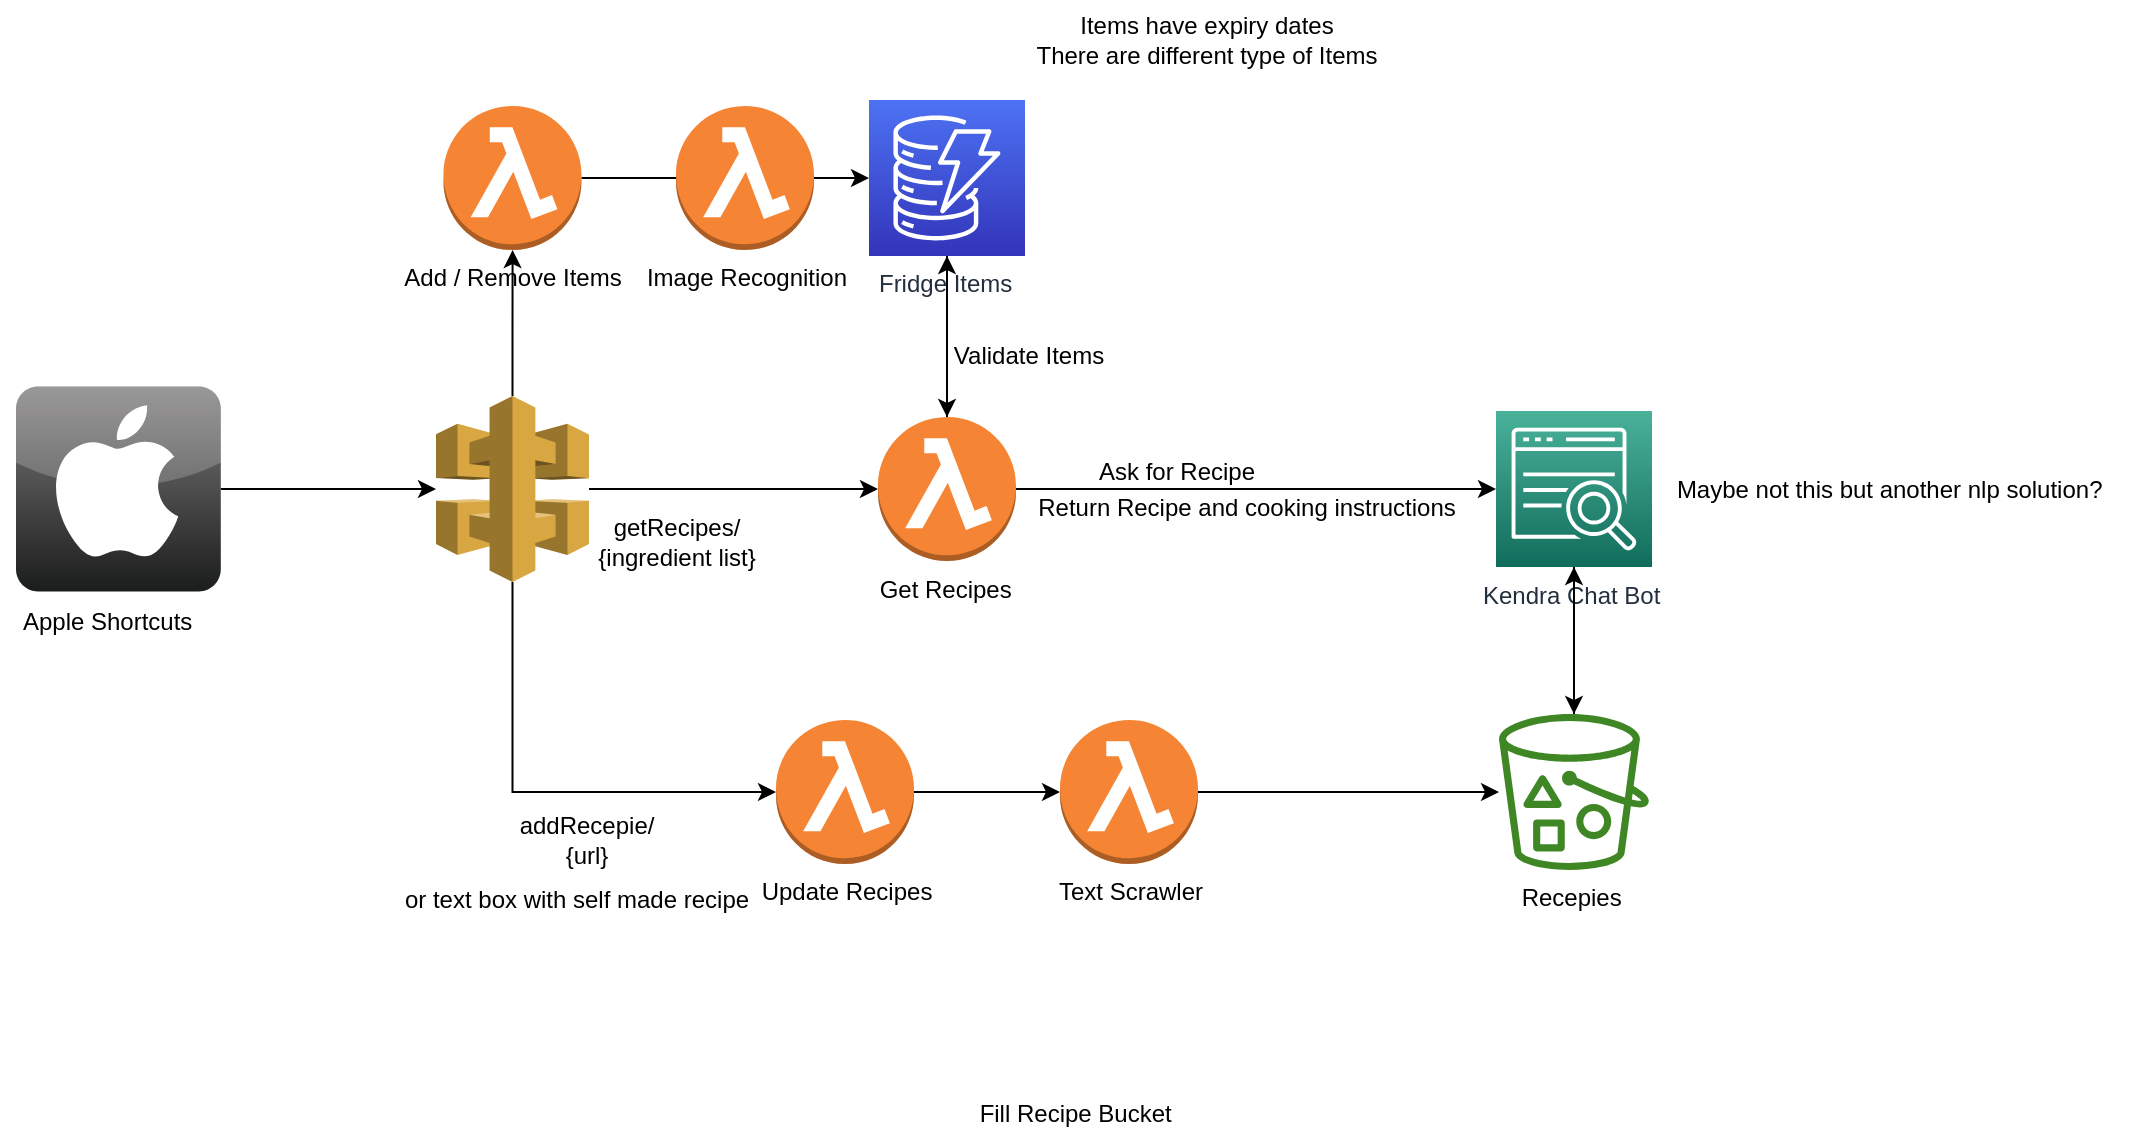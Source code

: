 <mxfile version="21.3.7" type="device">
  <diagram name="Page-1" id="e3jOkEjRESEQlZspWdfL">
    <mxGraphModel dx="1893" dy="771" grid="1" gridSize="10" guides="1" tooltips="1" connect="1" arrows="1" fold="1" page="1" pageScale="1" pageWidth="827" pageHeight="1169" math="0" shadow="0">
      <root>
        <mxCell id="0" />
        <mxCell id="1" parent="0" />
        <mxCell id="mDJ8vdHU_MhSzB9FgwtN-29" style="edgeStyle=orthogonalEdgeStyle;rounded=0;orthogonalLoop=1;jettySize=auto;html=1;" edge="1" parent="1" source="mDJ8vdHU_MhSzB9FgwtN-1" target="mDJ8vdHU_MhSzB9FgwtN-2">
          <mxGeometry relative="1" as="geometry" />
        </mxCell>
        <mxCell id="mDJ8vdHU_MhSzB9FgwtN-45" style="edgeStyle=orthogonalEdgeStyle;rounded=0;orthogonalLoop=1;jettySize=auto;html=1;" edge="1" parent="1" source="mDJ8vdHU_MhSzB9FgwtN-1" target="mDJ8vdHU_MhSzB9FgwtN-3">
          <mxGeometry relative="1" as="geometry" />
        </mxCell>
        <mxCell id="mDJ8vdHU_MhSzB9FgwtN-1" value="Get Recipes&amp;nbsp;" style="outlineConnect=0;dashed=0;verticalLabelPosition=bottom;verticalAlign=top;align=center;html=1;shape=mxgraph.aws3.lambda_function;fillColor=#F58534;gradientColor=none;" vertex="1" parent="1">
          <mxGeometry x="171" y="338.5" width="69" height="72" as="geometry" />
        </mxCell>
        <mxCell id="mDJ8vdHU_MhSzB9FgwtN-24" value="" style="edgeStyle=orthogonalEdgeStyle;rounded=0;orthogonalLoop=1;jettySize=auto;html=1;" edge="1" parent="1" source="mDJ8vdHU_MhSzB9FgwtN-2" target="mDJ8vdHU_MhSzB9FgwtN-7">
          <mxGeometry relative="1" as="geometry" />
        </mxCell>
        <mxCell id="mDJ8vdHU_MhSzB9FgwtN-2" value="Kendra Chat Bot&amp;nbsp;" style="sketch=0;points=[[0,0,0],[0.25,0,0],[0.5,0,0],[0.75,0,0],[1,0,0],[0,1,0],[0.25,1,0],[0.5,1,0],[0.75,1,0],[1,1,0],[0,0.25,0],[0,0.5,0],[0,0.75,0],[1,0.25,0],[1,0.5,0],[1,0.75,0]];outlineConnect=0;fontColor=#232F3E;gradientColor=#4AB29A;gradientDirection=north;fillColor=#116D5B;strokeColor=#ffffff;dashed=0;verticalLabelPosition=bottom;verticalAlign=top;align=center;html=1;fontSize=12;fontStyle=0;aspect=fixed;shape=mxgraph.aws4.resourceIcon;resIcon=mxgraph.aws4.kendra;" vertex="1" parent="1">
          <mxGeometry x="480" y="335.5" width="78" height="78" as="geometry" />
        </mxCell>
        <mxCell id="mDJ8vdHU_MhSzB9FgwtN-35" style="edgeStyle=orthogonalEdgeStyle;rounded=0;orthogonalLoop=1;jettySize=auto;html=1;" edge="1" parent="1" source="mDJ8vdHU_MhSzB9FgwtN-3" target="mDJ8vdHU_MhSzB9FgwtN-1">
          <mxGeometry relative="1" as="geometry" />
        </mxCell>
        <mxCell id="mDJ8vdHU_MhSzB9FgwtN-3" value="Fridge Items&amp;nbsp;&lt;br&gt;" style="sketch=0;points=[[0,0,0],[0.25,0,0],[0.5,0,0],[0.75,0,0],[1,0,0],[0,1,0],[0.25,1,0],[0.5,1,0],[0.75,1,0],[1,1,0],[0,0.25,0],[0,0.5,0],[0,0.75,0],[1,0.25,0],[1,0.5,0],[1,0.75,0]];outlineConnect=0;fontColor=#232F3E;gradientColor=#4D72F3;gradientDirection=north;fillColor=#3334B9;strokeColor=#ffffff;dashed=0;verticalLabelPosition=bottom;verticalAlign=top;align=center;html=1;fontSize=12;fontStyle=0;aspect=fixed;shape=mxgraph.aws4.resourceIcon;resIcon=mxgraph.aws4.dynamodb;" vertex="1" parent="1">
          <mxGeometry x="166.5" y="180" width="78" height="78" as="geometry" />
        </mxCell>
        <mxCell id="mDJ8vdHU_MhSzB9FgwtN-37" value="" style="edgeStyle=orthogonalEdgeStyle;rounded=0;orthogonalLoop=1;jettySize=auto;html=1;" edge="1" parent="1" source="mDJ8vdHU_MhSzB9FgwtN-4" target="mDJ8vdHU_MhSzB9FgwtN-5">
          <mxGeometry relative="1" as="geometry" />
        </mxCell>
        <mxCell id="mDJ8vdHU_MhSzB9FgwtN-4" value="" style="dashed=0;outlineConnect=0;html=1;align=center;labelPosition=center;verticalLabelPosition=bottom;verticalAlign=top;shape=mxgraph.webicons.apple;fillColor=#807E7E;gradientColor=#1B1C1C" vertex="1" parent="1">
          <mxGeometry x="-260" y="323.3" width="102.4" height="102.4" as="geometry" />
        </mxCell>
        <mxCell id="mDJ8vdHU_MhSzB9FgwtN-14" style="edgeStyle=orthogonalEdgeStyle;rounded=0;orthogonalLoop=1;jettySize=auto;html=1;entryX=0;entryY=0.5;entryDx=0;entryDy=0;entryPerimeter=0;" edge="1" parent="1" source="mDJ8vdHU_MhSzB9FgwtN-5" target="mDJ8vdHU_MhSzB9FgwtN-8">
          <mxGeometry relative="1" as="geometry">
            <Array as="points">
              <mxPoint x="-12" y="526" />
            </Array>
          </mxGeometry>
        </mxCell>
        <mxCell id="mDJ8vdHU_MhSzB9FgwtN-17" value="" style="edgeStyle=orthogonalEdgeStyle;rounded=0;orthogonalLoop=1;jettySize=auto;html=1;" edge="1" parent="1" source="mDJ8vdHU_MhSzB9FgwtN-5" target="mDJ8vdHU_MhSzB9FgwtN-1">
          <mxGeometry relative="1" as="geometry" />
        </mxCell>
        <mxCell id="mDJ8vdHU_MhSzB9FgwtN-38" value="" style="edgeStyle=orthogonalEdgeStyle;rounded=0;orthogonalLoop=1;jettySize=auto;html=1;" edge="1" parent="1" source="mDJ8vdHU_MhSzB9FgwtN-5" target="mDJ8vdHU_MhSzB9FgwtN-19">
          <mxGeometry relative="1" as="geometry" />
        </mxCell>
        <mxCell id="mDJ8vdHU_MhSzB9FgwtN-5" value="" style="outlineConnect=0;dashed=0;verticalLabelPosition=bottom;verticalAlign=top;align=center;html=1;shape=mxgraph.aws3.api_gateway;fillColor=#D9A741;gradientColor=none;" vertex="1" parent="1">
          <mxGeometry x="-50" y="328" width="76.5" height="93" as="geometry" />
        </mxCell>
        <mxCell id="mDJ8vdHU_MhSzB9FgwtN-25" style="edgeStyle=orthogonalEdgeStyle;rounded=0;orthogonalLoop=1;jettySize=auto;html=1;entryX=0.5;entryY=1;entryDx=0;entryDy=0;entryPerimeter=0;" edge="1" parent="1" source="mDJ8vdHU_MhSzB9FgwtN-7" target="mDJ8vdHU_MhSzB9FgwtN-2">
          <mxGeometry relative="1" as="geometry" />
        </mxCell>
        <mxCell id="mDJ8vdHU_MhSzB9FgwtN-7" value="&lt;font color=&quot;#000000&quot;&gt;Recepies&amp;nbsp;&lt;/font&gt;" style="sketch=0;outlineConnect=0;fontColor=#232F3E;gradientColor=none;fillColor=#3F8624;strokeColor=none;dashed=0;verticalLabelPosition=bottom;verticalAlign=top;align=center;html=1;fontSize=12;fontStyle=0;aspect=fixed;pointerEvents=1;shape=mxgraph.aws4.bucket_with_objects;" vertex="1" parent="1">
          <mxGeometry x="481.5" y="487" width="75" height="78" as="geometry" />
        </mxCell>
        <mxCell id="mDJ8vdHU_MhSzB9FgwtN-23" value="" style="edgeStyle=orthogonalEdgeStyle;rounded=0;orthogonalLoop=1;jettySize=auto;html=1;" edge="1" parent="1" source="mDJ8vdHU_MhSzB9FgwtN-8" target="mDJ8vdHU_MhSzB9FgwtN-13">
          <mxGeometry relative="1" as="geometry" />
        </mxCell>
        <mxCell id="mDJ8vdHU_MhSzB9FgwtN-8" value="Update Recipes" style="outlineConnect=0;dashed=0;verticalLabelPosition=bottom;verticalAlign=top;align=center;html=1;shape=mxgraph.aws3.lambda_function;fillColor=#F58534;gradientColor=none;" vertex="1" parent="1">
          <mxGeometry x="120" y="490" width="69" height="72" as="geometry" />
        </mxCell>
        <mxCell id="mDJ8vdHU_MhSzB9FgwtN-21" style="edgeStyle=orthogonalEdgeStyle;rounded=0;orthogonalLoop=1;jettySize=auto;html=1;" edge="1" parent="1" source="mDJ8vdHU_MhSzB9FgwtN-13" target="mDJ8vdHU_MhSzB9FgwtN-7">
          <mxGeometry relative="1" as="geometry" />
        </mxCell>
        <mxCell id="mDJ8vdHU_MhSzB9FgwtN-13" value="Text Scrawler" style="outlineConnect=0;dashed=0;verticalLabelPosition=bottom;verticalAlign=top;align=center;html=1;shape=mxgraph.aws3.lambda_function;fillColor=#F58534;gradientColor=none;" vertex="1" parent="1">
          <mxGeometry x="262" y="490" width="69" height="72" as="geometry" />
        </mxCell>
        <mxCell id="mDJ8vdHU_MhSzB9FgwtN-15" value="addRecepie/&lt;br&gt;{url}" style="text;html=1;align=center;verticalAlign=middle;resizable=0;points=[];autosize=1;strokeColor=none;fillColor=none;" vertex="1" parent="1">
          <mxGeometry x="-20" y="530" width="90" height="40" as="geometry" />
        </mxCell>
        <mxCell id="mDJ8vdHU_MhSzB9FgwtN-18" value="getRecipes/&lt;br&gt;{ingredient list}" style="text;html=1;align=center;verticalAlign=middle;resizable=0;points=[];autosize=1;strokeColor=none;fillColor=none;" vertex="1" parent="1">
          <mxGeometry x="20" y="381" width="100" height="40" as="geometry" />
        </mxCell>
        <mxCell id="mDJ8vdHU_MhSzB9FgwtN-39" value="" style="edgeStyle=orthogonalEdgeStyle;rounded=0;orthogonalLoop=1;jettySize=auto;html=1;" edge="1" parent="1" source="mDJ8vdHU_MhSzB9FgwtN-19" target="mDJ8vdHU_MhSzB9FgwtN-3">
          <mxGeometry relative="1" as="geometry" />
        </mxCell>
        <mxCell id="mDJ8vdHU_MhSzB9FgwtN-19" value="Add / Remove Items" style="outlineConnect=0;dashed=0;verticalLabelPosition=bottom;verticalAlign=top;align=center;html=1;shape=mxgraph.aws3.lambda_function;fillColor=#F58534;gradientColor=none;" vertex="1" parent="1">
          <mxGeometry x="-46.25" y="183" width="69" height="72" as="geometry" />
        </mxCell>
        <mxCell id="mDJ8vdHU_MhSzB9FgwtN-20" value="Apple Shortcuts&amp;nbsp;" style="text;html=1;align=center;verticalAlign=middle;resizable=0;points=[];autosize=1;strokeColor=none;fillColor=none;" vertex="1" parent="1">
          <mxGeometry x="-267.6" y="425.7" width="110" height="30" as="geometry" />
        </mxCell>
        <mxCell id="mDJ8vdHU_MhSzB9FgwtN-22" value="Fill Recipe Bucket&amp;nbsp;" style="text;html=1;align=center;verticalAlign=middle;resizable=0;points=[];autosize=1;strokeColor=none;fillColor=none;" vertex="1" parent="1">
          <mxGeometry x="211" y="672" width="120" height="30" as="geometry" />
        </mxCell>
        <mxCell id="mDJ8vdHU_MhSzB9FgwtN-27" value="Ask for Recipe" style="text;html=1;align=center;verticalAlign=middle;resizable=0;points=[];autosize=1;strokeColor=none;fillColor=none;" vertex="1" parent="1">
          <mxGeometry x="270" y="351" width="100" height="30" as="geometry" />
        </mxCell>
        <mxCell id="mDJ8vdHU_MhSzB9FgwtN-28" value="Return Recipe and cooking instructions" style="text;html=1;align=center;verticalAlign=middle;resizable=0;points=[];autosize=1;strokeColor=none;fillColor=none;" vertex="1" parent="1">
          <mxGeometry x="240" y="368.5" width="230" height="30" as="geometry" />
        </mxCell>
        <mxCell id="mDJ8vdHU_MhSzB9FgwtN-31" value="Items have expiry dates&lt;br&gt;There are different type of Items" style="text;html=1;align=center;verticalAlign=middle;resizable=0;points=[];autosize=1;strokeColor=none;fillColor=none;" vertex="1" parent="1">
          <mxGeometry x="240" y="130" width="190" height="40" as="geometry" />
        </mxCell>
        <mxCell id="mDJ8vdHU_MhSzB9FgwtN-34" value="Validate Items" style="text;html=1;align=center;verticalAlign=middle;resizable=0;points=[];autosize=1;strokeColor=none;fillColor=none;" vertex="1" parent="1">
          <mxGeometry x="196" y="293.3" width="100" height="30" as="geometry" />
        </mxCell>
        <mxCell id="mDJ8vdHU_MhSzB9FgwtN-36" value="or text box with self made recipe" style="text;html=1;align=center;verticalAlign=middle;resizable=0;points=[];autosize=1;strokeColor=none;fillColor=none;" vertex="1" parent="1">
          <mxGeometry x="-80" y="565" width="200" height="30" as="geometry" />
        </mxCell>
        <mxCell id="mDJ8vdHU_MhSzB9FgwtN-41" value="Image Recognition" style="outlineConnect=0;dashed=0;verticalLabelPosition=bottom;verticalAlign=top;align=center;html=1;shape=mxgraph.aws3.lambda_function;fillColor=#F58534;gradientColor=none;" vertex="1" parent="1">
          <mxGeometry x="70" y="183" width="69" height="72" as="geometry" />
        </mxCell>
        <mxCell id="mDJ8vdHU_MhSzB9FgwtN-46" value="Maybe not this but another nlp solution?&amp;nbsp;" style="text;html=1;align=center;verticalAlign=middle;resizable=0;points=[];autosize=1;strokeColor=none;fillColor=none;" vertex="1" parent="1">
          <mxGeometry x="558" y="359.5" width="240" height="30" as="geometry" />
        </mxCell>
      </root>
    </mxGraphModel>
  </diagram>
</mxfile>
